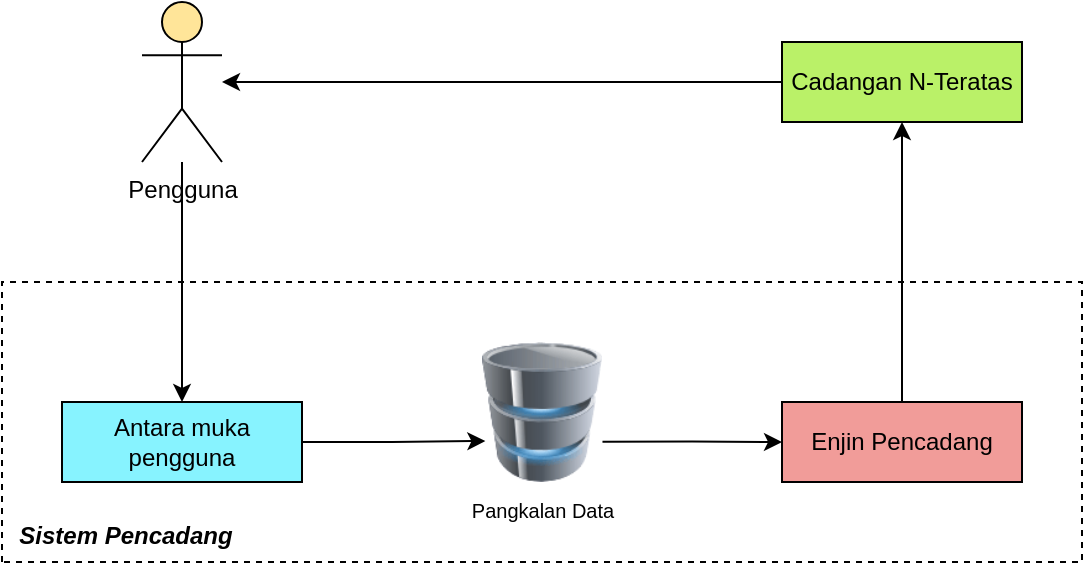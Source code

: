 <mxfile version="21.6.3" type="device">
  <diagram name="Page-1" id="u1L8gCv1Bs4Ka5xq8D0V">
    <mxGraphModel dx="1290" dy="549" grid="0" gridSize="10" guides="1" tooltips="1" connect="1" arrows="1" fold="1" page="1" pageScale="1" pageWidth="1600" pageHeight="1200" math="0" shadow="0">
      <root>
        <mxCell id="0" />
        <mxCell id="1" parent="0" />
        <mxCell id="CE_St0gZ-5eoJagb_GO1-9" style="edgeStyle=orthogonalEdgeStyle;rounded=0;orthogonalLoop=1;jettySize=auto;html=1;entryX=0.5;entryY=0;entryDx=0;entryDy=0;" edge="1" parent="1" source="CE_St0gZ-5eoJagb_GO1-1" target="CE_St0gZ-5eoJagb_GO1-5">
          <mxGeometry relative="1" as="geometry" />
        </mxCell>
        <mxCell id="CE_St0gZ-5eoJagb_GO1-11" style="edgeStyle=orthogonalEdgeStyle;rounded=0;orthogonalLoop=1;jettySize=auto;html=1;exitX=1;exitY=0.5;exitDx=0;exitDy=0;entryX=0.028;entryY=0.707;entryDx=0;entryDy=0;entryPerimeter=0;" edge="1" parent="1" source="CE_St0gZ-5eoJagb_GO1-5" target="CE_St0gZ-5eoJagb_GO1-6">
          <mxGeometry relative="1" as="geometry" />
        </mxCell>
        <mxCell id="CE_St0gZ-5eoJagb_GO1-5" value="Antara muka pengguna" style="rounded=0;whiteSpace=wrap;html=1;fillColor=#87F3FF;" vertex="1" parent="1">
          <mxGeometry x="200" y="360" width="120" height="40" as="geometry" />
        </mxCell>
        <mxCell id="CE_St0gZ-5eoJagb_GO1-1" value="Pengguna" style="shape=umlActor;verticalLabelPosition=bottom;verticalAlign=top;html=1;outlineConnect=0;fillColor=#FFE599;" vertex="1" parent="1">
          <mxGeometry x="240" y="160" width="40" height="80" as="geometry" />
        </mxCell>
        <mxCell id="CE_St0gZ-5eoJagb_GO1-12" style="edgeStyle=orthogonalEdgeStyle;rounded=0;orthogonalLoop=1;jettySize=auto;html=1;exitX=1.004;exitY=0.712;exitDx=0;exitDy=0;entryX=0;entryY=0.5;entryDx=0;entryDy=0;exitPerimeter=0;" edge="1" parent="1" source="CE_St0gZ-5eoJagb_GO1-6" target="CE_St0gZ-5eoJagb_GO1-7">
          <mxGeometry relative="1" as="geometry" />
        </mxCell>
        <mxCell id="CE_St0gZ-5eoJagb_GO1-6" value="&lt;font style=&quot;font-size: 10px;&quot;&gt;Pangkalan Data&lt;/font&gt;" style="image;html=1;image=img/lib/clip_art/computers/Database_128x128.png" vertex="1" parent="1">
          <mxGeometry x="410" y="330" width="60" height="70" as="geometry" />
        </mxCell>
        <mxCell id="CE_St0gZ-5eoJagb_GO1-13" style="edgeStyle=orthogonalEdgeStyle;rounded=0;orthogonalLoop=1;jettySize=auto;html=1;exitX=0.5;exitY=0;exitDx=0;exitDy=0;entryX=0.5;entryY=1;entryDx=0;entryDy=0;" edge="1" parent="1" source="CE_St0gZ-5eoJagb_GO1-7" target="CE_St0gZ-5eoJagb_GO1-8">
          <mxGeometry relative="1" as="geometry" />
        </mxCell>
        <mxCell id="CE_St0gZ-5eoJagb_GO1-7" value="Enjin Pencadang" style="rounded=0;whiteSpace=wrap;html=1;fillColor=#F19C99;" vertex="1" parent="1">
          <mxGeometry x="560" y="360" width="120" height="40" as="geometry" />
        </mxCell>
        <mxCell id="CE_St0gZ-5eoJagb_GO1-14" style="edgeStyle=orthogonalEdgeStyle;rounded=0;orthogonalLoop=1;jettySize=auto;html=1;exitX=0;exitY=0.5;exitDx=0;exitDy=0;" edge="1" parent="1" source="CE_St0gZ-5eoJagb_GO1-8" target="CE_St0gZ-5eoJagb_GO1-1">
          <mxGeometry relative="1" as="geometry" />
        </mxCell>
        <mxCell id="CE_St0gZ-5eoJagb_GO1-8" value="Cadangan N-Teratas" style="rounded=0;whiteSpace=wrap;html=1;fillColor=#BAF168;" vertex="1" parent="1">
          <mxGeometry x="560" y="180" width="120" height="40" as="geometry" />
        </mxCell>
        <mxCell id="CE_St0gZ-5eoJagb_GO1-15" value="" style="endArrow=none;dashed=1;html=1;rounded=0;" edge="1" parent="1">
          <mxGeometry width="50" height="50" relative="1" as="geometry">
            <mxPoint x="170" y="440" as="sourcePoint" />
            <mxPoint x="170" y="440" as="targetPoint" />
            <Array as="points">
              <mxPoint x="170" y="300" />
              <mxPoint x="440" y="300" />
              <mxPoint x="710" y="300" />
              <mxPoint x="710" y="440" />
            </Array>
          </mxGeometry>
        </mxCell>
        <mxCell id="CE_St0gZ-5eoJagb_GO1-53" value="&lt;i&gt;&lt;b&gt;Sistem Pencadang&lt;/b&gt;&lt;/i&gt;" style="text;html=1;strokeColor=none;fillColor=none;align=center;verticalAlign=middle;whiteSpace=wrap;rounded=0;" vertex="1" parent="1">
          <mxGeometry x="175" y="412" width="114" height="30" as="geometry" />
        </mxCell>
      </root>
    </mxGraphModel>
  </diagram>
</mxfile>
